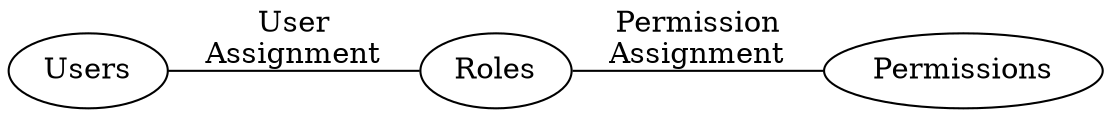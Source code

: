 graph flat {
rankdir=LR

Users -- Roles [label="User\nAssignment"]
Roles -- Permissions [label="Permission\nAssignment"]
}
